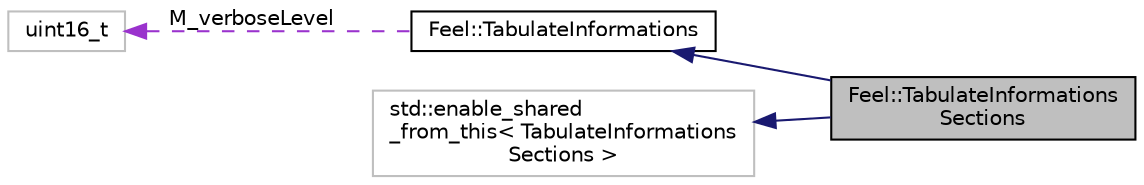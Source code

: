 digraph "Feel::TabulateInformationsSections"
{
 // LATEX_PDF_SIZE
  edge [fontname="Helvetica",fontsize="10",labelfontname="Helvetica",labelfontsize="10"];
  node [fontname="Helvetica",fontsize="10",shape=record];
  rankdir="LR";
  Node1 [label="Feel::TabulateInformations\lSections",height=0.2,width=0.4,color="black", fillcolor="grey75", style="filled", fontcolor="black",tooltip="describe informations by section"];
  Node2 -> Node1 [dir="back",color="midnightblue",fontsize="10",style="solid",fontname="Helvetica"];
  Node2 [label="Feel::TabulateInformations",height=0.2,width=0.4,color="black", fillcolor="white", style="filled",URL="$classFeel_1_1TabulateInformations.html",tooltip="base class that describe informations by tabulate/section design"];
  Node3 -> Node2 [dir="back",color="darkorchid3",fontsize="10",style="dashed",label=" M_verboseLevel" ,fontname="Helvetica"];
  Node3 [label="uint16_t",height=0.2,width=0.4,color="grey75", fillcolor="white", style="filled",tooltip=" "];
  Node4 -> Node1 [dir="back",color="midnightblue",fontsize="10",style="solid",fontname="Helvetica"];
  Node4 [label="std::enable_shared\l_from_this\< TabulateInformations\lSections \>",height=0.2,width=0.4,color="grey75", fillcolor="white", style="filled",tooltip=" "];
}
